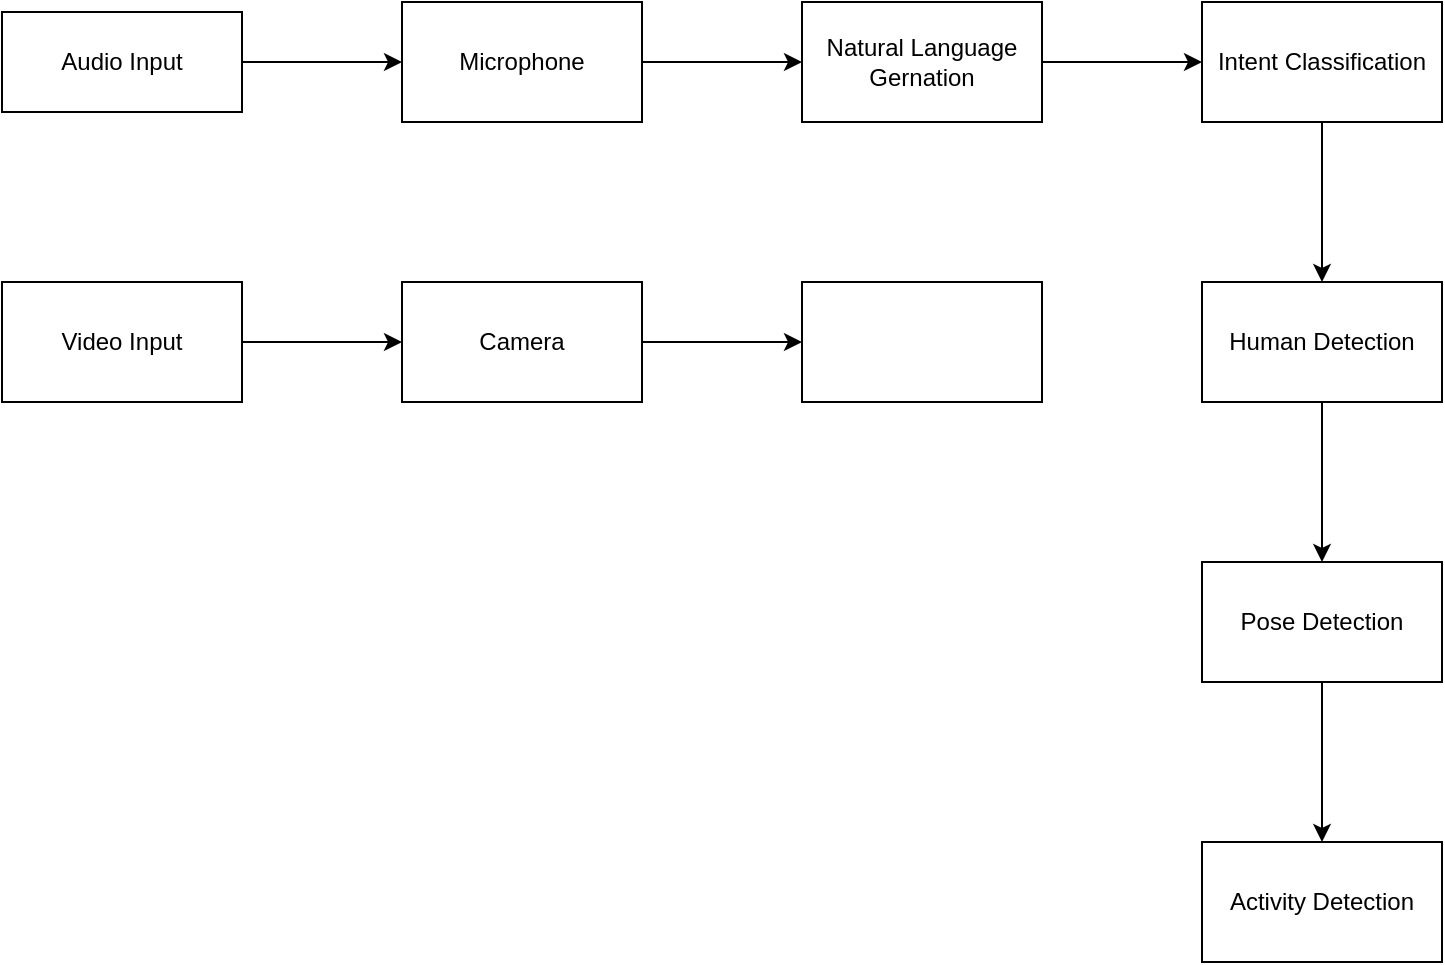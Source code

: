<mxfile version="20.8.3" type="github">
  <diagram id="JwcadMRwFu3yK7qmQVH_" name="Page-1">
    <mxGraphModel dx="806" dy="495" grid="1" gridSize="10" guides="1" tooltips="1" connect="1" arrows="1" fold="1" page="1" pageScale="1" pageWidth="850" pageHeight="1100" math="0" shadow="0">
      <root>
        <mxCell id="0" />
        <mxCell id="1" parent="0" />
        <mxCell id="bmp9sgnXweDHO-T-YPHY-4" value="" style="edgeStyle=orthogonalEdgeStyle;rounded=0;orthogonalLoop=1;jettySize=auto;html=1;" edge="1" parent="1" source="bmp9sgnXweDHO-T-YPHY-2" target="bmp9sgnXweDHO-T-YPHY-3">
          <mxGeometry relative="1" as="geometry" />
        </mxCell>
        <mxCell id="bmp9sgnXweDHO-T-YPHY-2" value="Audio Input" style="rounded=0;whiteSpace=wrap;html=1;" vertex="1" parent="1">
          <mxGeometry x="40" y="40" width="120" height="50" as="geometry" />
        </mxCell>
        <mxCell id="bmp9sgnXweDHO-T-YPHY-6" value="" style="edgeStyle=orthogonalEdgeStyle;rounded=0;orthogonalLoop=1;jettySize=auto;html=1;" edge="1" parent="1" source="bmp9sgnXweDHO-T-YPHY-3" target="bmp9sgnXweDHO-T-YPHY-5">
          <mxGeometry relative="1" as="geometry" />
        </mxCell>
        <mxCell id="bmp9sgnXweDHO-T-YPHY-3" value="Microphone" style="whiteSpace=wrap;html=1;rounded=0;" vertex="1" parent="1">
          <mxGeometry x="240" y="35" width="120" height="60" as="geometry" />
        </mxCell>
        <mxCell id="bmp9sgnXweDHO-T-YPHY-8" value="" style="edgeStyle=orthogonalEdgeStyle;rounded=0;orthogonalLoop=1;jettySize=auto;html=1;" edge="1" parent="1" source="bmp9sgnXweDHO-T-YPHY-5" target="bmp9sgnXweDHO-T-YPHY-7">
          <mxGeometry relative="1" as="geometry" />
        </mxCell>
        <mxCell id="bmp9sgnXweDHO-T-YPHY-5" value="Natural Language Gernation" style="whiteSpace=wrap;html=1;rounded=0;" vertex="1" parent="1">
          <mxGeometry x="440" y="35" width="120" height="60" as="geometry" />
        </mxCell>
        <mxCell id="bmp9sgnXweDHO-T-YPHY-10" value="" style="edgeStyle=orthogonalEdgeStyle;rounded=0;orthogonalLoop=1;jettySize=auto;html=1;" edge="1" parent="1" source="bmp9sgnXweDHO-T-YPHY-7" target="bmp9sgnXweDHO-T-YPHY-9">
          <mxGeometry relative="1" as="geometry" />
        </mxCell>
        <mxCell id="bmp9sgnXweDHO-T-YPHY-7" value="Intent Classification" style="whiteSpace=wrap;html=1;rounded=0;" vertex="1" parent="1">
          <mxGeometry x="640" y="35" width="120" height="60" as="geometry" />
        </mxCell>
        <mxCell id="bmp9sgnXweDHO-T-YPHY-12" value="" style="edgeStyle=orthogonalEdgeStyle;rounded=0;orthogonalLoop=1;jettySize=auto;html=1;" edge="1" parent="1" source="bmp9sgnXweDHO-T-YPHY-9" target="bmp9sgnXweDHO-T-YPHY-11">
          <mxGeometry relative="1" as="geometry" />
        </mxCell>
        <mxCell id="bmp9sgnXweDHO-T-YPHY-9" value="Human Detection" style="whiteSpace=wrap;html=1;rounded=0;" vertex="1" parent="1">
          <mxGeometry x="640" y="175" width="120" height="60" as="geometry" />
        </mxCell>
        <mxCell id="bmp9sgnXweDHO-T-YPHY-14" value="" style="edgeStyle=orthogonalEdgeStyle;rounded=0;orthogonalLoop=1;jettySize=auto;html=1;" edge="1" parent="1" source="bmp9sgnXweDHO-T-YPHY-11" target="bmp9sgnXweDHO-T-YPHY-13">
          <mxGeometry relative="1" as="geometry" />
        </mxCell>
        <mxCell id="bmp9sgnXweDHO-T-YPHY-11" value="Pose Detection" style="whiteSpace=wrap;html=1;rounded=0;" vertex="1" parent="1">
          <mxGeometry x="640" y="315" width="120" height="60" as="geometry" />
        </mxCell>
        <mxCell id="bmp9sgnXweDHO-T-YPHY-13" value="Activity Detection" style="whiteSpace=wrap;html=1;rounded=0;" vertex="1" parent="1">
          <mxGeometry x="640" y="455" width="120" height="60" as="geometry" />
        </mxCell>
        <mxCell id="bmp9sgnXweDHO-T-YPHY-17" value="" style="edgeStyle=orthogonalEdgeStyle;rounded=0;orthogonalLoop=1;jettySize=auto;html=1;" edge="1" parent="1" source="bmp9sgnXweDHO-T-YPHY-15" target="bmp9sgnXweDHO-T-YPHY-16">
          <mxGeometry relative="1" as="geometry" />
        </mxCell>
        <mxCell id="bmp9sgnXweDHO-T-YPHY-15" value="Video Input" style="rounded=0;whiteSpace=wrap;html=1;" vertex="1" parent="1">
          <mxGeometry x="40" y="175" width="120" height="60" as="geometry" />
        </mxCell>
        <mxCell id="bmp9sgnXweDHO-T-YPHY-19" value="" style="edgeStyle=orthogonalEdgeStyle;rounded=0;orthogonalLoop=1;jettySize=auto;html=1;" edge="1" parent="1" source="bmp9sgnXweDHO-T-YPHY-16" target="bmp9sgnXweDHO-T-YPHY-18">
          <mxGeometry relative="1" as="geometry" />
        </mxCell>
        <mxCell id="bmp9sgnXweDHO-T-YPHY-16" value="Camera" style="whiteSpace=wrap;html=1;rounded=0;" vertex="1" parent="1">
          <mxGeometry x="240" y="175" width="120" height="60" as="geometry" />
        </mxCell>
        <mxCell id="bmp9sgnXweDHO-T-YPHY-18" value="" style="whiteSpace=wrap;html=1;rounded=0;" vertex="1" parent="1">
          <mxGeometry x="440" y="175" width="120" height="60" as="geometry" />
        </mxCell>
      </root>
    </mxGraphModel>
  </diagram>
</mxfile>
